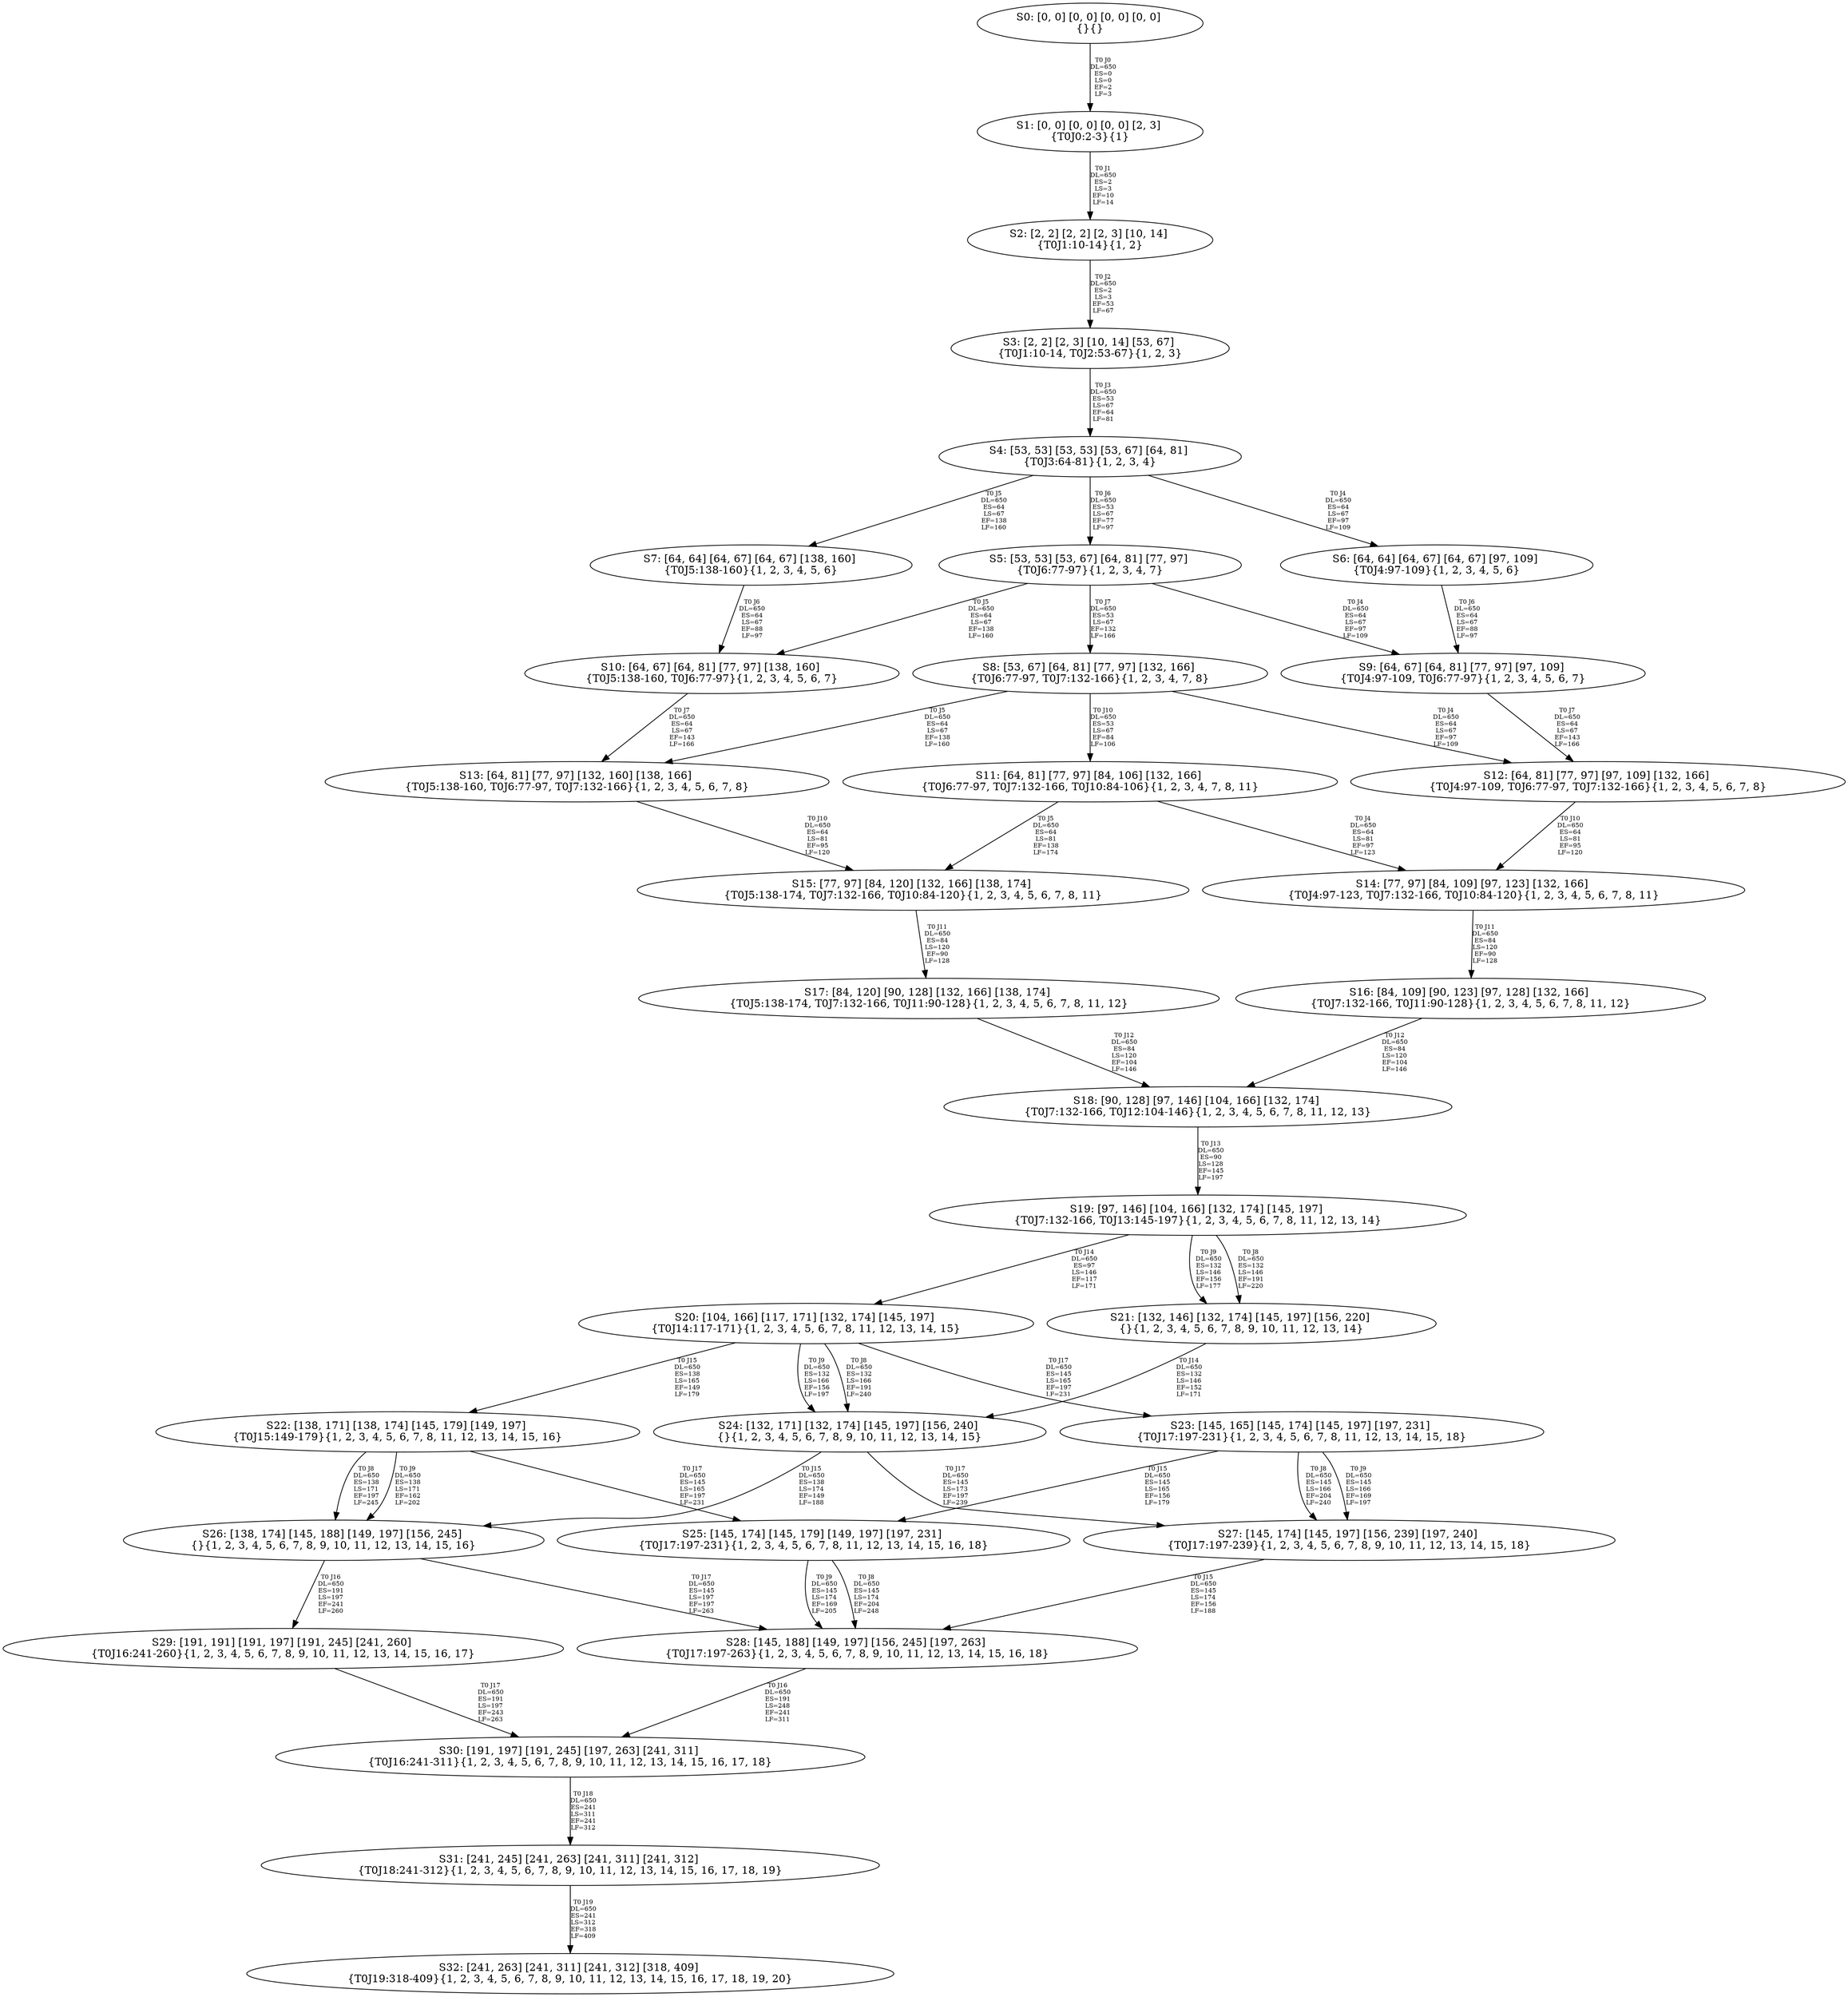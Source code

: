 digraph {
	S0[label="S0: [0, 0] [0, 0] [0, 0] [0, 0] \n{}{}"];
	S1[label="S1: [0, 0] [0, 0] [0, 0] [2, 3] \n{T0J0:2-3}{1}"];
	S2[label="S2: [2, 2] [2, 2] [2, 3] [10, 14] \n{T0J1:10-14}{1, 2}"];
	S3[label="S3: [2, 2] [2, 3] [10, 14] [53, 67] \n{T0J1:10-14, T0J2:53-67}{1, 2, 3}"];
	S4[label="S4: [53, 53] [53, 53] [53, 67] [64, 81] \n{T0J3:64-81}{1, 2, 3, 4}"];
	S5[label="S5: [53, 53] [53, 67] [64, 81] [77, 97] \n{T0J6:77-97}{1, 2, 3, 4, 7}"];
	S6[label="S6: [64, 64] [64, 67] [64, 67] [97, 109] \n{T0J4:97-109}{1, 2, 3, 4, 5, 6}"];
	S7[label="S7: [64, 64] [64, 67] [64, 67] [138, 160] \n{T0J5:138-160}{1, 2, 3, 4, 5, 6}"];
	S8[label="S8: [53, 67] [64, 81] [77, 97] [132, 166] \n{T0J6:77-97, T0J7:132-166}{1, 2, 3, 4, 7, 8}"];
	S9[label="S9: [64, 67] [64, 81] [77, 97] [97, 109] \n{T0J4:97-109, T0J6:77-97}{1, 2, 3, 4, 5, 6, 7}"];
	S10[label="S10: [64, 67] [64, 81] [77, 97] [138, 160] \n{T0J5:138-160, T0J6:77-97}{1, 2, 3, 4, 5, 6, 7}"];
	S11[label="S11: [64, 81] [77, 97] [84, 106] [132, 166] \n{T0J6:77-97, T0J7:132-166, T0J10:84-106}{1, 2, 3, 4, 7, 8, 11}"];
	S12[label="S12: [64, 81] [77, 97] [97, 109] [132, 166] \n{T0J4:97-109, T0J6:77-97, T0J7:132-166}{1, 2, 3, 4, 5, 6, 7, 8}"];
	S13[label="S13: [64, 81] [77, 97] [132, 160] [138, 166] \n{T0J5:138-160, T0J6:77-97, T0J7:132-166}{1, 2, 3, 4, 5, 6, 7, 8}"];
	S14[label="S14: [77, 97] [84, 109] [97, 123] [132, 166] \n{T0J4:97-123, T0J7:132-166, T0J10:84-120}{1, 2, 3, 4, 5, 6, 7, 8, 11}"];
	S15[label="S15: [77, 97] [84, 120] [132, 166] [138, 174] \n{T0J5:138-174, T0J7:132-166, T0J10:84-120}{1, 2, 3, 4, 5, 6, 7, 8, 11}"];
	S16[label="S16: [84, 109] [90, 123] [97, 128] [132, 166] \n{T0J7:132-166, T0J11:90-128}{1, 2, 3, 4, 5, 6, 7, 8, 11, 12}"];
	S17[label="S17: [84, 120] [90, 128] [132, 166] [138, 174] \n{T0J5:138-174, T0J7:132-166, T0J11:90-128}{1, 2, 3, 4, 5, 6, 7, 8, 11, 12}"];
	S18[label="S18: [90, 128] [97, 146] [104, 166] [132, 174] \n{T0J7:132-166, T0J12:104-146}{1, 2, 3, 4, 5, 6, 7, 8, 11, 12, 13}"];
	S19[label="S19: [97, 146] [104, 166] [132, 174] [145, 197] \n{T0J7:132-166, T0J13:145-197}{1, 2, 3, 4, 5, 6, 7, 8, 11, 12, 13, 14}"];
	S20[label="S20: [104, 166] [117, 171] [132, 174] [145, 197] \n{T0J14:117-171}{1, 2, 3, 4, 5, 6, 7, 8, 11, 12, 13, 14, 15}"];
	S21[label="S21: [132, 146] [132, 174] [145, 197] [156, 220] \n{}{1, 2, 3, 4, 5, 6, 7, 8, 9, 10, 11, 12, 13, 14}"];
	S22[label="S22: [138, 171] [138, 174] [145, 179] [149, 197] \n{T0J15:149-179}{1, 2, 3, 4, 5, 6, 7, 8, 11, 12, 13, 14, 15, 16}"];
	S23[label="S23: [145, 165] [145, 174] [145, 197] [197, 231] \n{T0J17:197-231}{1, 2, 3, 4, 5, 6, 7, 8, 11, 12, 13, 14, 15, 18}"];
	S24[label="S24: [132, 171] [132, 174] [145, 197] [156, 240] \n{}{1, 2, 3, 4, 5, 6, 7, 8, 9, 10, 11, 12, 13, 14, 15}"];
	S25[label="S25: [145, 174] [145, 179] [149, 197] [197, 231] \n{T0J17:197-231}{1, 2, 3, 4, 5, 6, 7, 8, 11, 12, 13, 14, 15, 16, 18}"];
	S26[label="S26: [138, 174] [145, 188] [149, 197] [156, 245] \n{}{1, 2, 3, 4, 5, 6, 7, 8, 9, 10, 11, 12, 13, 14, 15, 16}"];
	S27[label="S27: [145, 174] [145, 197] [156, 239] [197, 240] \n{T0J17:197-239}{1, 2, 3, 4, 5, 6, 7, 8, 9, 10, 11, 12, 13, 14, 15, 18}"];
	S28[label="S28: [145, 188] [149, 197] [156, 245] [197, 263] \n{T0J17:197-263}{1, 2, 3, 4, 5, 6, 7, 8, 9, 10, 11, 12, 13, 14, 15, 16, 18}"];
	S29[label="S29: [191, 191] [191, 197] [191, 245] [241, 260] \n{T0J16:241-260}{1, 2, 3, 4, 5, 6, 7, 8, 9, 10, 11, 12, 13, 14, 15, 16, 17}"];
	S30[label="S30: [191, 197] [191, 245] [197, 263] [241, 311] \n{T0J16:241-311}{1, 2, 3, 4, 5, 6, 7, 8, 9, 10, 11, 12, 13, 14, 15, 16, 17, 18}"];
	S31[label="S31: [241, 245] [241, 263] [241, 311] [241, 312] \n{T0J18:241-312}{1, 2, 3, 4, 5, 6, 7, 8, 9, 10, 11, 12, 13, 14, 15, 16, 17, 18, 19}"];
	S32[label="S32: [241, 263] [241, 311] [241, 312] [318, 409] \n{T0J19:318-409}{1, 2, 3, 4, 5, 6, 7, 8, 9, 10, 11, 12, 13, 14, 15, 16, 17, 18, 19, 20}"];
	S0 -> S1[label="T0 J0\nDL=650\nES=0\nLS=0\nEF=2\nLF=3",fontsize=8];
	S1 -> S2[label="T0 J1\nDL=650\nES=2\nLS=3\nEF=10\nLF=14",fontsize=8];
	S2 -> S3[label="T0 J2\nDL=650\nES=2\nLS=3\nEF=53\nLF=67",fontsize=8];
	S3 -> S4[label="T0 J3\nDL=650\nES=53\nLS=67\nEF=64\nLF=81",fontsize=8];
	S4 -> S6[label="T0 J4\nDL=650\nES=64\nLS=67\nEF=97\nLF=109",fontsize=8];
	S4 -> S7[label="T0 J5\nDL=650\nES=64\nLS=67\nEF=138\nLF=160",fontsize=8];
	S4 -> S5[label="T0 J6\nDL=650\nES=53\nLS=67\nEF=77\nLF=97",fontsize=8];
	S5 -> S9[label="T0 J4\nDL=650\nES=64\nLS=67\nEF=97\nLF=109",fontsize=8];
	S5 -> S10[label="T0 J5\nDL=650\nES=64\nLS=67\nEF=138\nLF=160",fontsize=8];
	S5 -> S8[label="T0 J7\nDL=650\nES=53\nLS=67\nEF=132\nLF=166",fontsize=8];
	S6 -> S9[label="T0 J6\nDL=650\nES=64\nLS=67\nEF=88\nLF=97",fontsize=8];
	S7 -> S10[label="T0 J6\nDL=650\nES=64\nLS=67\nEF=88\nLF=97",fontsize=8];
	S8 -> S12[label="T0 J4\nDL=650\nES=64\nLS=67\nEF=97\nLF=109",fontsize=8];
	S8 -> S13[label="T0 J5\nDL=650\nES=64\nLS=67\nEF=138\nLF=160",fontsize=8];
	S8 -> S11[label="T0 J10\nDL=650\nES=53\nLS=67\nEF=84\nLF=106",fontsize=8];
	S9 -> S12[label="T0 J7\nDL=650\nES=64\nLS=67\nEF=143\nLF=166",fontsize=8];
	S10 -> S13[label="T0 J7\nDL=650\nES=64\nLS=67\nEF=143\nLF=166",fontsize=8];
	S11 -> S14[label="T0 J4\nDL=650\nES=64\nLS=81\nEF=97\nLF=123",fontsize=8];
	S11 -> S15[label="T0 J5\nDL=650\nES=64\nLS=81\nEF=138\nLF=174",fontsize=8];
	S12 -> S14[label="T0 J10\nDL=650\nES=64\nLS=81\nEF=95\nLF=120",fontsize=8];
	S13 -> S15[label="T0 J10\nDL=650\nES=64\nLS=81\nEF=95\nLF=120",fontsize=8];
	S14 -> S16[label="T0 J11\nDL=650\nES=84\nLS=120\nEF=90\nLF=128",fontsize=8];
	S15 -> S17[label="T0 J11\nDL=650\nES=84\nLS=120\nEF=90\nLF=128",fontsize=8];
	S16 -> S18[label="T0 J12\nDL=650\nES=84\nLS=120\nEF=104\nLF=146",fontsize=8];
	S17 -> S18[label="T0 J12\nDL=650\nES=84\nLS=120\nEF=104\nLF=146",fontsize=8];
	S18 -> S19[label="T0 J13\nDL=650\nES=90\nLS=128\nEF=145\nLF=197",fontsize=8];
	S19 -> S21[label="T0 J8\nDL=650\nES=132\nLS=146\nEF=191\nLF=220",fontsize=8];
	S19 -> S21[label="T0 J9\nDL=650\nES=132\nLS=146\nEF=156\nLF=177",fontsize=8];
	S19 -> S20[label="T0 J14\nDL=650\nES=97\nLS=146\nEF=117\nLF=171",fontsize=8];
	S20 -> S24[label="T0 J8\nDL=650\nES=132\nLS=166\nEF=191\nLF=240",fontsize=8];
	S20 -> S24[label="T0 J9\nDL=650\nES=132\nLS=166\nEF=156\nLF=197",fontsize=8];
	S20 -> S22[label="T0 J15\nDL=650\nES=138\nLS=165\nEF=149\nLF=179",fontsize=8];
	S20 -> S23[label="T0 J17\nDL=650\nES=145\nLS=165\nEF=197\nLF=231",fontsize=8];
	S21 -> S24[label="T0 J14\nDL=650\nES=132\nLS=146\nEF=152\nLF=171",fontsize=8];
	S22 -> S26[label="T0 J8\nDL=650\nES=138\nLS=171\nEF=197\nLF=245",fontsize=8];
	S22 -> S26[label="T0 J9\nDL=650\nES=138\nLS=171\nEF=162\nLF=202",fontsize=8];
	S22 -> S25[label="T0 J17\nDL=650\nES=145\nLS=165\nEF=197\nLF=231",fontsize=8];
	S23 -> S27[label="T0 J8\nDL=650\nES=145\nLS=166\nEF=204\nLF=240",fontsize=8];
	S23 -> S27[label="T0 J9\nDL=650\nES=145\nLS=166\nEF=169\nLF=197",fontsize=8];
	S23 -> S25[label="T0 J15\nDL=650\nES=145\nLS=165\nEF=156\nLF=179",fontsize=8];
	S24 -> S26[label="T0 J15\nDL=650\nES=138\nLS=174\nEF=149\nLF=188",fontsize=8];
	S24 -> S27[label="T0 J17\nDL=650\nES=145\nLS=173\nEF=197\nLF=239",fontsize=8];
	S25 -> S28[label="T0 J8\nDL=650\nES=145\nLS=174\nEF=204\nLF=248",fontsize=8];
	S25 -> S28[label="T0 J9\nDL=650\nES=145\nLS=174\nEF=169\nLF=205",fontsize=8];
	S26 -> S29[label="T0 J16\nDL=650\nES=191\nLS=197\nEF=241\nLF=260",fontsize=8];
	S26 -> S28[label="T0 J17\nDL=650\nES=145\nLS=197\nEF=197\nLF=263",fontsize=8];
	S27 -> S28[label="T0 J15\nDL=650\nES=145\nLS=174\nEF=156\nLF=188",fontsize=8];
	S28 -> S30[label="T0 J16\nDL=650\nES=191\nLS=248\nEF=241\nLF=311",fontsize=8];
	S29 -> S30[label="T0 J17\nDL=650\nES=191\nLS=197\nEF=243\nLF=263",fontsize=8];
	S30 -> S31[label="T0 J18\nDL=650\nES=241\nLS=311\nEF=241\nLF=312",fontsize=8];
	S31 -> S32[label="T0 J19\nDL=650\nES=241\nLS=312\nEF=318\nLF=409",fontsize=8];
}
